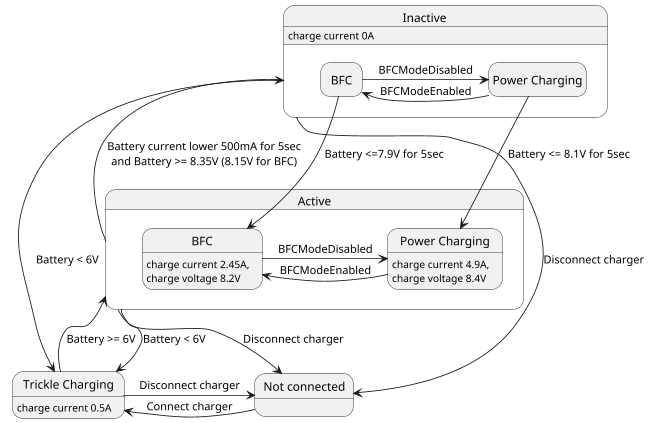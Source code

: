 @startuml
'https://plantuml.com/state-diagram

scale 650 width
hide empty description

state Active {
' aliases to avoid unique names for Active and Inactive states
  state "BFC" as BfcActive
  state "Power Charging" as NonBfcActive

  BfcActive : charge current 2.45A,
  BfcActive : charge voltage 8.2V

  NonBfcActive : charge current 4.9A,
  NonBfcActive : charge voltage 8.4V

  BfcActive -right-> NonBfcActive : BFCModeDisabled
  NonBfcActive -left-> BfcActive : BFCModeEnabled
}

state Inactive {
  state "BFC" as BfcInactive
  state "Power Charging" as NonBfcInactive

  Inactive : charge current 0A

'  BfcInactive : set charge current 2.45A,
'  BfcInactive : set charge voltage 8.2V
'
'  NonBfcInactive : set charge current 4.9A,
'  NonBfcInactive : set charge voltage 8.4V

  BfcInactive -right-> NonBfcInactive : BFCModeDisabled
  NonBfcInactive -left-> BfcInactive :  BFCModeEnabled
}

state "Trickle Charging" as Trickle_Charging {
    Trickle_Charging: charge current 0.5A
}

state "Not connected" as NotConnected {

}

Active --> Inactive : Battery current lower 500mA for 5sec\nand Battery >= 8.35V (8.15V for BFC)
Trickle_Charging --> Active : Battery >= 6V
Active --> Trickle_Charging : Battery < 6V
Inactive --> Trickle_Charging : Battery < 6V
BfcInactive --> BfcActive : Battery <=7.9V for 5sec
NonBfcInactive --> NonBfcActive : Battery <= 8.1V for 5sec

Active --> NotConnected : Disconnect charger
Inactive --> NotConnected : Disconnect charger
Trickle_Charging -> NotConnected : Disconnect charger
NotConnected -> Trickle_Charging: Connect charger
@enduml
